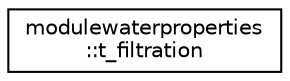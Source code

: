 digraph "Graphical Class Hierarchy"
{
 // LATEX_PDF_SIZE
  edge [fontname="Helvetica",fontsize="10",labelfontname="Helvetica",labelfontsize="10"];
  node [fontname="Helvetica",fontsize="10",shape=record];
  rankdir="LR";
  Node0 [label="modulewaterproperties\l::t_filtration",height=0.2,width=0.4,color="black", fillcolor="white", style="filled",URL="$structmodulewaterproperties_1_1t__filtration.html",tooltip=" "];
}
